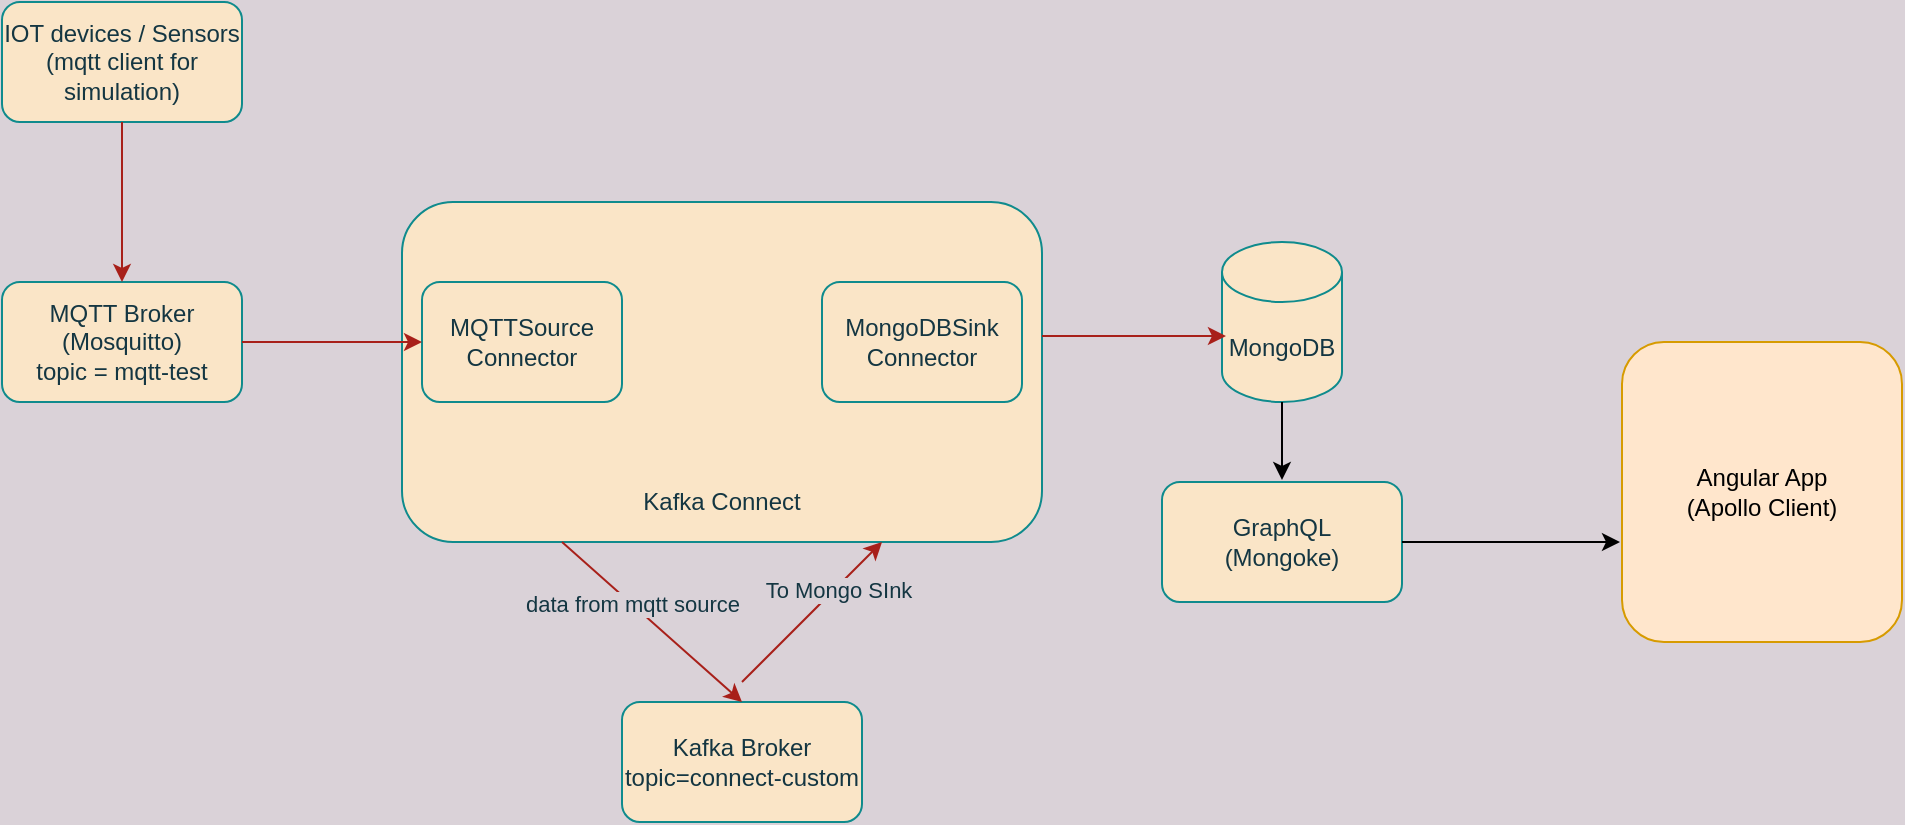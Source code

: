 <mxfile version="14.5.8" type="device"><diagram id="DFe-OGC6PoZCxXeusbec" name="Page-1"><mxGraphModel dx="1422" dy="762" grid="1" gridSize="10" guides="1" tooltips="1" connect="1" arrows="1" fold="1" page="1" pageScale="1" pageWidth="850" pageHeight="1100" background="#DAD2D8" math="0" shadow="0"><root><mxCell id="0"/><mxCell id="1" parent="0"/><mxCell id="MKnobbWU6EqwCi8shJDG-1" value="IOT devices / Sensors&lt;br&gt;(mqtt client for simulation)" style="rounded=1;whiteSpace=wrap;html=1;fillColor=#FAE5C7;strokeColor=#0F8B8D;fontColor=#143642;" parent="1" vertex="1"><mxGeometry x="80" y="160" width="120" height="60" as="geometry"/></mxCell><mxCell id="MKnobbWU6EqwCi8shJDG-2" value="MQTT Broker&lt;br&gt;(Mosquitto)&lt;br&gt;topic = mqtt-test" style="rounded=1;whiteSpace=wrap;html=1;fillColor=#FAE5C7;strokeColor=#0F8B8D;fontColor=#143642;" parent="1" vertex="1"><mxGeometry x="80" y="300" width="120" height="60" as="geometry"/></mxCell><mxCell id="MKnobbWU6EqwCi8shJDG-4" value="&lt;br&gt;&lt;br&gt;&lt;br&gt;&lt;br&gt;&lt;br&gt;&lt;br&gt;&lt;br&gt;&lt;br&gt;&lt;br&gt;Kafka Connect" style="rounded=1;whiteSpace=wrap;html=1;fillColor=#FAE5C7;strokeColor=#0F8B8D;fontColor=#143642;" parent="1" vertex="1"><mxGeometry x="280" y="260" width="320" height="170" as="geometry"/></mxCell><mxCell id="MKnobbWU6EqwCi8shJDG-5" value="MQTTSource&lt;br&gt;Connector" style="rounded=1;whiteSpace=wrap;html=1;fillColor=#FAE5C7;strokeColor=#0F8B8D;fontColor=#143642;" parent="1" vertex="1"><mxGeometry x="290" y="300" width="100" height="60" as="geometry"/></mxCell><mxCell id="MKnobbWU6EqwCi8shJDG-6" value="MongoDBSink&lt;br&gt;Connector" style="rounded=1;whiteSpace=wrap;html=1;fillColor=#FAE5C7;strokeColor=#0F8B8D;fontColor=#143642;" parent="1" vertex="1"><mxGeometry x="490" y="300" width="100" height="60" as="geometry"/></mxCell><mxCell id="MKnobbWU6EqwCi8shJDG-7" value="Kafka Broker&lt;br&gt;topic=connect-custom" style="rounded=1;whiteSpace=wrap;html=1;fillColor=#FAE5C7;strokeColor=#0F8B8D;fontColor=#143642;" parent="1" vertex="1"><mxGeometry x="390" y="510" width="120" height="60" as="geometry"/></mxCell><mxCell id="MKnobbWU6EqwCi8shJDG-8" value="MongoDB" style="shape=cylinder3;whiteSpace=wrap;html=1;boundedLbl=1;backgroundOutline=1;size=15;fillColor=#FAE5C7;strokeColor=#0F8B8D;fontColor=#143642;" parent="1" vertex="1"><mxGeometry x="690" y="280" width="60" height="80" as="geometry"/></mxCell><mxCell id="MKnobbWU6EqwCi8shJDG-10" value="" style="endArrow=classic;html=1;exitX=0.5;exitY=1;exitDx=0;exitDy=0;entryX=0.5;entryY=0;entryDx=0;entryDy=0;labelBackgroundColor=#DAD2D8;strokeColor=#A8201A;fontColor=#143642;" parent="1" source="MKnobbWU6EqwCi8shJDG-1" target="MKnobbWU6EqwCi8shJDG-2" edge="1"><mxGeometry width="50" height="50" relative="1" as="geometry"><mxPoint x="400" y="450" as="sourcePoint"/><mxPoint x="450" y="400" as="targetPoint"/></mxGeometry></mxCell><mxCell id="MKnobbWU6EqwCi8shJDG-11" value="" style="endArrow=classic;html=1;exitX=1;exitY=0.5;exitDx=0;exitDy=0;entryX=0;entryY=0.5;entryDx=0;entryDy=0;labelBackgroundColor=#DAD2D8;strokeColor=#A8201A;fontColor=#143642;" parent="1" source="MKnobbWU6EqwCi8shJDG-2" target="MKnobbWU6EqwCi8shJDG-5" edge="1"><mxGeometry width="50" height="50" relative="1" as="geometry"><mxPoint x="400" y="440" as="sourcePoint"/><mxPoint x="450" y="390" as="targetPoint"/></mxGeometry></mxCell><mxCell id="MKnobbWU6EqwCi8shJDG-13" value="" style="endArrow=classic;html=1;exitX=0.25;exitY=1;exitDx=0;exitDy=0;entryX=0.5;entryY=0;entryDx=0;entryDy=0;labelBackgroundColor=#DAD2D8;strokeColor=#A8201A;fontColor=#143642;" parent="1" source="MKnobbWU6EqwCi8shJDG-4" target="MKnobbWU6EqwCi8shJDG-7" edge="1"><mxGeometry width="50" height="50" relative="1" as="geometry"><mxPoint x="400" y="440" as="sourcePoint"/><mxPoint x="450" y="390" as="targetPoint"/></mxGeometry></mxCell><mxCell id="MKnobbWU6EqwCi8shJDG-14" value="data from mqtt source" style="edgeLabel;html=1;align=center;verticalAlign=middle;resizable=0;points=[];labelBackgroundColor=#DAD2D8;fontColor=#143642;" parent="MKnobbWU6EqwCi8shJDG-13" vertex="1" connectable="0"><mxGeometry x="-0.223" relative="1" as="geometry"><mxPoint as="offset"/></mxGeometry></mxCell><mxCell id="MKnobbWU6EqwCi8shJDG-15" value="" style="endArrow=classic;html=1;entryX=0.75;entryY=1;entryDx=0;entryDy=0;labelBackgroundColor=#DAD2D8;strokeColor=#A8201A;fontColor=#143642;" parent="1" target="MKnobbWU6EqwCi8shJDG-4" edge="1"><mxGeometry width="50" height="50" relative="1" as="geometry"><mxPoint x="450" y="500" as="sourcePoint"/><mxPoint x="450" y="390" as="targetPoint"/></mxGeometry></mxCell><mxCell id="MKnobbWU6EqwCi8shJDG-16" value="To Mongo SInk" style="edgeLabel;html=1;align=center;verticalAlign=middle;resizable=0;points=[];labelBackgroundColor=#DAD2D8;fontColor=#143642;" parent="MKnobbWU6EqwCi8shJDG-15" vertex="1" connectable="0"><mxGeometry x="0.357" y="-1" relative="1" as="geometry"><mxPoint as="offset"/></mxGeometry></mxCell><mxCell id="MKnobbWU6EqwCi8shJDG-17" value="" style="endArrow=classic;html=1;entryX=0.033;entryY=0.588;entryDx=0;entryDy=0;entryPerimeter=0;labelBackgroundColor=#DAD2D8;strokeColor=#A8201A;fontColor=#143642;" parent="1" target="MKnobbWU6EqwCi8shJDG-8" edge="1"><mxGeometry width="50" height="50" relative="1" as="geometry"><mxPoint x="600" y="327" as="sourcePoint"/><mxPoint x="650" y="290" as="targetPoint"/></mxGeometry></mxCell><mxCell id="MKnobbWU6EqwCi8shJDG-18" value="GraphQL&lt;br&gt;(Mongoke)" style="rounded=1;whiteSpace=wrap;html=1;sketch=0;strokeColor=#0F8B8D;fillColor=#FAE5C7;fontColor=#143642;" parent="1" vertex="1"><mxGeometry x="660" y="400" width="120" height="60" as="geometry"/></mxCell><mxCell id="sg1G9g1S-edAPDe6NN6Y-2" value="Angular App&lt;br&gt;(Apollo Client)" style="rounded=1;whiteSpace=wrap;html=1;fillColor=#ffe6cc;strokeColor=#d79b00;" vertex="1" parent="1"><mxGeometry x="890" y="330" width="140" height="150" as="geometry"/></mxCell><mxCell id="sg1G9g1S-edAPDe6NN6Y-3" value="" style="endArrow=classic;html=1;exitX=0.5;exitY=1;exitDx=0;exitDy=0;exitPerimeter=0;" edge="1" parent="1" source="MKnobbWU6EqwCi8shJDG-8"><mxGeometry width="50" height="50" relative="1" as="geometry"><mxPoint x="630" y="390" as="sourcePoint"/><mxPoint x="720" y="399" as="targetPoint"/></mxGeometry></mxCell><mxCell id="sg1G9g1S-edAPDe6NN6Y-4" value="" style="endArrow=classic;html=1;exitX=1;exitY=0.5;exitDx=0;exitDy=0;" edge="1" parent="1" source="MKnobbWU6EqwCi8shJDG-18"><mxGeometry width="50" height="50" relative="1" as="geometry"><mxPoint x="400" y="420" as="sourcePoint"/><mxPoint x="889" y="430" as="targetPoint"/></mxGeometry></mxCell></root></mxGraphModel></diagram></mxfile>